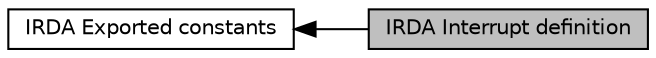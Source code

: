 digraph "IRDA Interrupt definition"
{
  edge [fontname="Helvetica",fontsize="10",labelfontname="Helvetica",labelfontsize="10"];
  node [fontname="Helvetica",fontsize="10",shape=record];
  rankdir=LR;
  Node1 [label="IRDA Exported constants",height=0.2,width=0.4,color="black", fillcolor="white", style="filled",URL="$group___i_r_d_a___exported___constants.html",tooltip="IRDA Configuration enumeration values definition. "];
  Node0 [label="IRDA Interrupt definition",height=0.2,width=0.4,color="black", fillcolor="grey75", style="filled", fontcolor="black"];
  Node1->Node0 [shape=plaintext, dir="back", style="solid"];
}
